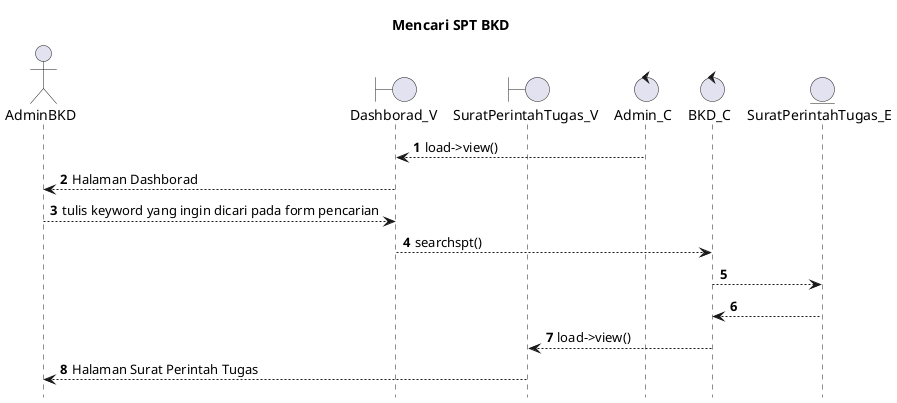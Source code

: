 @startuml

autonumber
hide footbox
title Mencari SPT BKD

Actor AdminBKD
boundary Dashborad_V
boundary SuratPerintahTugas_V
control Admin_C
control BKD_C
Entity SuratPerintahTugas_E

Admin_C --> Dashborad_V: load->view()
Dashborad_V --> AdminBKD: Halaman Dashborad
AdminBKD --> Dashborad_V: tulis keyword yang ingin dicari pada form pencarian
Dashborad_V --> BKD_C: searchspt()
BKD_C --> SuratPerintahTugas_E:
    
    SuratPerintahTugas_E --> BKD_C:
    BKD_C --> SuratPerintahTugas_V: load->view()
    SuratPerintahTugas_V --> AdminBKD: Halaman Surat Perintah Tugas

@enduml
